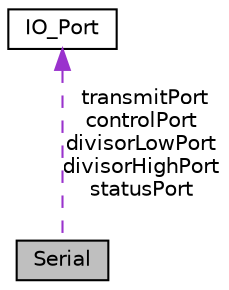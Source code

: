 digraph "Serial"
{
  bgcolor="transparent";
  edge [fontname="Helvetica",fontsize="10",labelfontname="Helvetica",labelfontsize="10"];
  node [fontname="Helvetica",fontsize="10",shape=record];
  Node1 [label="Serial",height=0.2,width=0.4,color="black", fillcolor="grey75", style="filled", fontcolor="black"];
  Node2 -> Node1 [dir="back",color="darkorchid3",fontsize="10",style="dashed",label=" transmitPort\ncontrolPort\ndivisorLowPort\ndivisorHighPort\nstatusPort" ,fontname="Helvetica"];
  Node2 [label="IO_Port",height=0.2,width=0.4,color="black",URL="$classIO__Port.html",tooltip="Accessor for I/O-Space. "];
}
